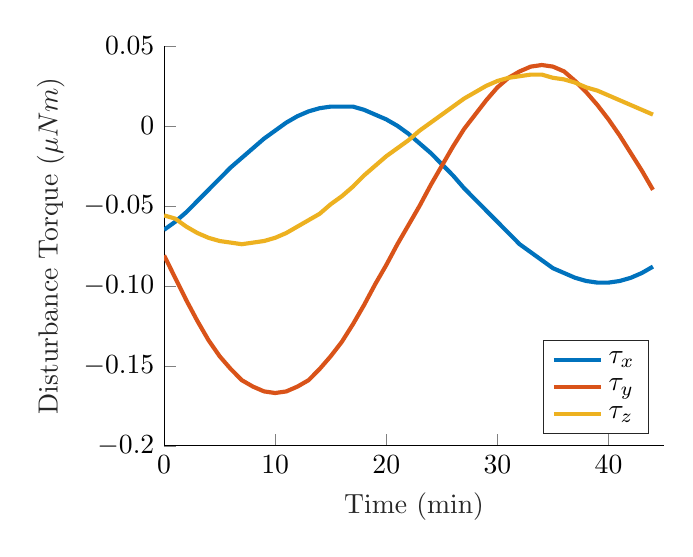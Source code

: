 % This file was created by matlab2tikz.
%
%The latest updates can be retrieved from
%  http://www.mathworks.com/matlabcentral/fileexchange/22022-matlab2tikz-matlab2tikz
%where you can also make suggestions and rate matlab2tikz.
%
\definecolor{mycolor1}{rgb}{0.0,0.447,0.741}%
\definecolor{mycolor2}{rgb}{0.85,0.325,0.098}%
\definecolor{mycolor3}{rgb}{0.929,0.694,0.125}%
%
\begin{tikzpicture}

\begin{axis}[%
width=2.5in,
height=2.0in,
at={(1.011in,0.642in)},
scale only axis,
xmin=0,
xmax=45,
xlabel style={font=\color{white!15!black}},
xlabel={Time (min)},
ymin=-0.2,
ymax=0.05,
ytick={ -0.2, -0.15, -0.10, -0.05,     0,  0.05},
yticklabels={ $-0.2$, $-0.15$, $-0.10$, $-0.05$,     $0$,  $0.05$},
ylabel style={font=\color{white!15!black}},
ylabel={Disturbance Torque ($\mu Nm$)},
axis background/.style={fill=white},
axis x line*=bottom,
axis y line*=left,
legend style={at={(0.97,0.03)}, anchor=south east, legend cell align=left, align=left, draw=white!15!black}
]
\addplot [color=mycolor1,line width=1.5pt]
  table[row sep=crcr]{%
0	-0.065\\
1	-0.06\\
2	-0.054\\
3	-0.047\\
4	-0.04\\
5	-0.033\\
6	-0.026\\
7	-0.02\\
8	-0.014\\
9	-0.008\\
10	-0.003\\
11	0.002\\
12	0.006\\
13	0.009\\
14	0.011\\
15	0.012\\
16	0.012\\
17	0.012\\
18	0.01\\
19	0.007\\
20	0.004\\
21	-0.0\\
22	-0.005\\
23	-0.011\\
24	-0.017\\
25	-0.024\\
26	-0.031\\
27	-0.039\\
28	-0.046\\
29	-0.053\\
30	-0.06\\
31	-0.067\\
32	-0.074\\
33	-0.079\\
34	-0.084\\
35	-0.089\\
36	-0.092\\
37	-0.095\\
38	-0.097\\
39	-0.098\\
40	-0.098\\
41	-0.097\\
42	-0.095\\
43	-0.092\\
44	-0.088\\
};
\addlegendentry{$\tau_x$}

\addplot [color=mycolor2,line width=1.5pt]
  table[row sep=crcr]{%
0	-0.081\\
1	-0.095\\
2	-0.109\\
3	-0.122\\
4	-0.134\\
5	-0.144\\
6	-0.152\\
7	-0.159\\
8	-0.163\\
9	-0.166\\
10	-0.167\\
11	-0.166\\
12	-0.163\\
13	-0.159\\
14	-0.152\\
15	-0.144\\
16	-0.135\\
17	-0.124\\
18	-0.112\\
19	-0.099\\
20	-0.087\\
21	-0.074\\
22	-0.062\\
23	-0.05\\
24	-0.037\\
25	-0.025\\
26	-0.013\\
27	-0.002\\
28	0.007\\
29	0.016\\
30	0.024\\
31	0.03\\
32	0.034\\
33	0.037\\
34	0.038\\
35	0.037\\
36	0.034\\
37	0.028\\
38	0.021\\
39	0.013\\
40	0.004\\
41	-0.006\\
42	-0.017\\
43	-0.028\\
44	-0.04\\
};
\addlegendentry{$\tau_y$}

\addplot [color=mycolor3,line width=1.5pt]
  table[row sep=crcr]{%
0	-0.056\\
1	-0.058\\
2	-0.063\\
3	-0.067\\
4	-0.07\\
5	-0.072\\
6	-0.073\\
7	-0.074\\
8	-0.073\\
9	-0.072\\
10	-0.07\\
11	-0.067\\
12	-0.063\\
13	-0.059\\
14	-0.055\\
15	-0.049\\
16	-0.044\\
17	-0.038\\
18	-0.031\\
19	-0.025\\
20	-0.019\\
21	-0.014\\
22	-0.009\\
23	-0.003\\
24	0.002\\
25	0.007\\
26	0.012\\
27	0.017\\
28	0.021\\
29	0.025\\
30	0.028\\
31	0.03\\
32	0.031\\
33	0.032\\
34	0.032\\
35	0.03\\
36	0.029\\
37	0.027\\
38	0.024\\
39	0.022\\
40	0.019\\
41	0.016\\
42	0.013\\
43	0.01\\
44	0.007\\
};
\addlegendentry{$\tau_z$}

\end{axis}
\end{tikzpicture}%
